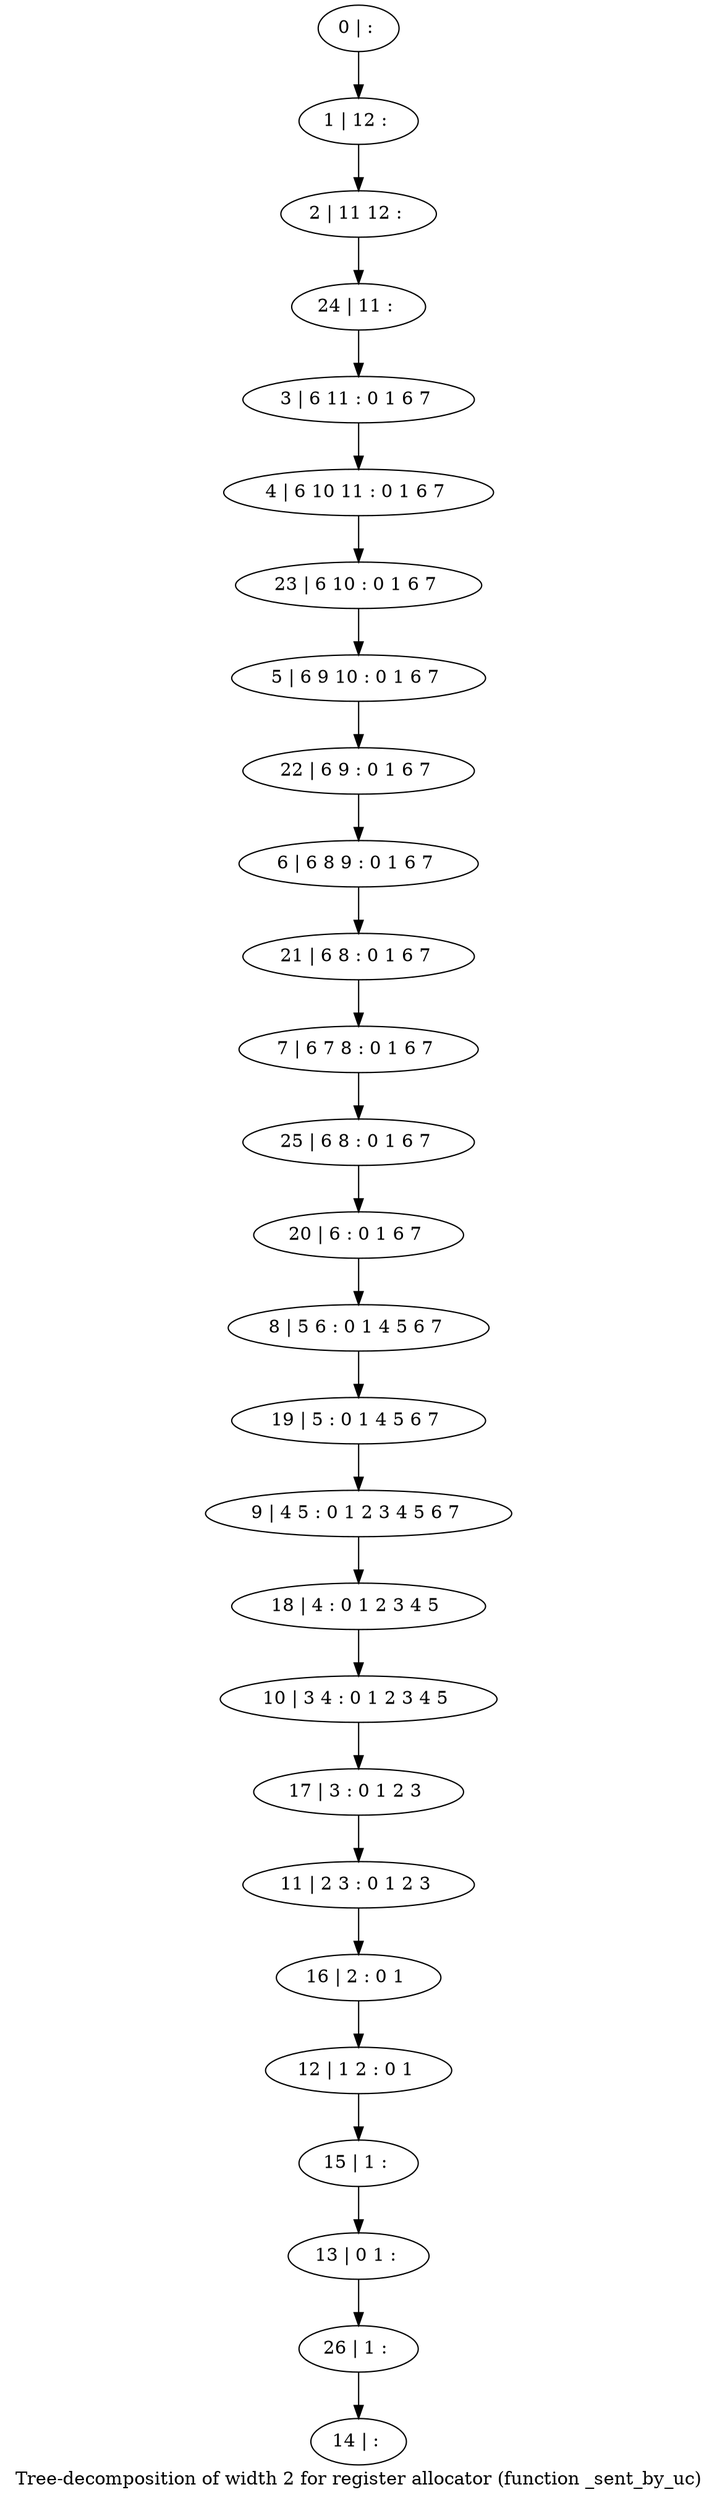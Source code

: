 digraph G {
graph [label="Tree-decomposition of width 2 for register allocator (function _sent_by_uc)"]
0[label="0 | : "];
1[label="1 | 12 : "];
2[label="2 | 11 12 : "];
3[label="3 | 6 11 : 0 1 6 7 "];
4[label="4 | 6 10 11 : 0 1 6 7 "];
5[label="5 | 6 9 10 : 0 1 6 7 "];
6[label="6 | 6 8 9 : 0 1 6 7 "];
7[label="7 | 6 7 8 : 0 1 6 7 "];
8[label="8 | 5 6 : 0 1 4 5 6 7 "];
9[label="9 | 4 5 : 0 1 2 3 4 5 6 7 "];
10[label="10 | 3 4 : 0 1 2 3 4 5 "];
11[label="11 | 2 3 : 0 1 2 3 "];
12[label="12 | 1 2 : 0 1 "];
13[label="13 | 0 1 : "];
14[label="14 | : "];
15[label="15 | 1 : "];
16[label="16 | 2 : 0 1 "];
17[label="17 | 3 : 0 1 2 3 "];
18[label="18 | 4 : 0 1 2 3 4 5 "];
19[label="19 | 5 : 0 1 4 5 6 7 "];
20[label="20 | 6 : 0 1 6 7 "];
21[label="21 | 6 8 : 0 1 6 7 "];
22[label="22 | 6 9 : 0 1 6 7 "];
23[label="23 | 6 10 : 0 1 6 7 "];
24[label="24 | 11 : "];
25[label="25 | 6 8 : 0 1 6 7 "];
26[label="26 | 1 : "];
0->1 ;
1->2 ;
3->4 ;
15->13 ;
12->15 ;
16->12 ;
11->16 ;
17->11 ;
10->17 ;
18->10 ;
9->18 ;
19->9 ;
8->19 ;
20->8 ;
21->7 ;
6->21 ;
22->6 ;
5->22 ;
23->5 ;
4->23 ;
24->3 ;
2->24 ;
25->20 ;
7->25 ;
26->14 ;
13->26 ;
}
